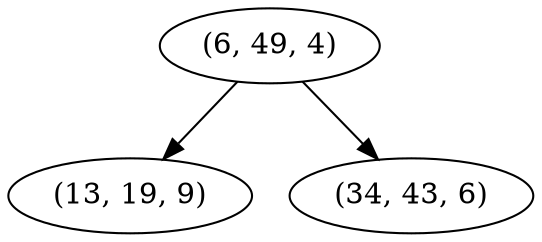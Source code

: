 digraph tree {
    "(6, 49, 4)";
    "(13, 19, 9)";
    "(34, 43, 6)";
    "(6, 49, 4)" -> "(13, 19, 9)";
    "(6, 49, 4)" -> "(34, 43, 6)";
}
